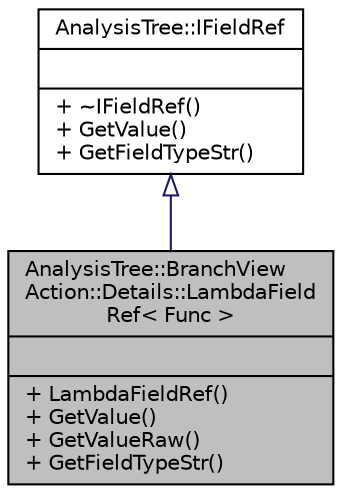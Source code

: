 digraph "AnalysisTree::BranchViewAction::Details::LambdaFieldRef&lt; Func &gt;"
{
  edge [fontname="Helvetica",fontsize="10",labelfontname="Helvetica",labelfontsize="10"];
  node [fontname="Helvetica",fontsize="10",shape=record];
  Node1 [label="{AnalysisTree::BranchView\lAction::Details::LambdaField\lRef\< Func \>\n||+ LambdaFieldRef()\l+ GetValue()\l+ GetValueRaw()\l+ GetFieldTypeStr()\l}",height=0.2,width=0.4,color="black", fillcolor="grey75", style="filled", fontcolor="black"];
  Node2 -> Node1 [dir="back",color="midnightblue",fontsize="10",style="solid",arrowtail="onormal",fontname="Helvetica"];
  Node2 [label="{AnalysisTree::IFieldRef\n||+ ~IFieldRef()\l+ GetValue()\l+ GetFieldTypeStr()\l}",height=0.2,width=0.4,color="black", fillcolor="white", style="filled",URL="$df/d6f/classAnalysisTree_1_1IFieldRef.html"];
}

